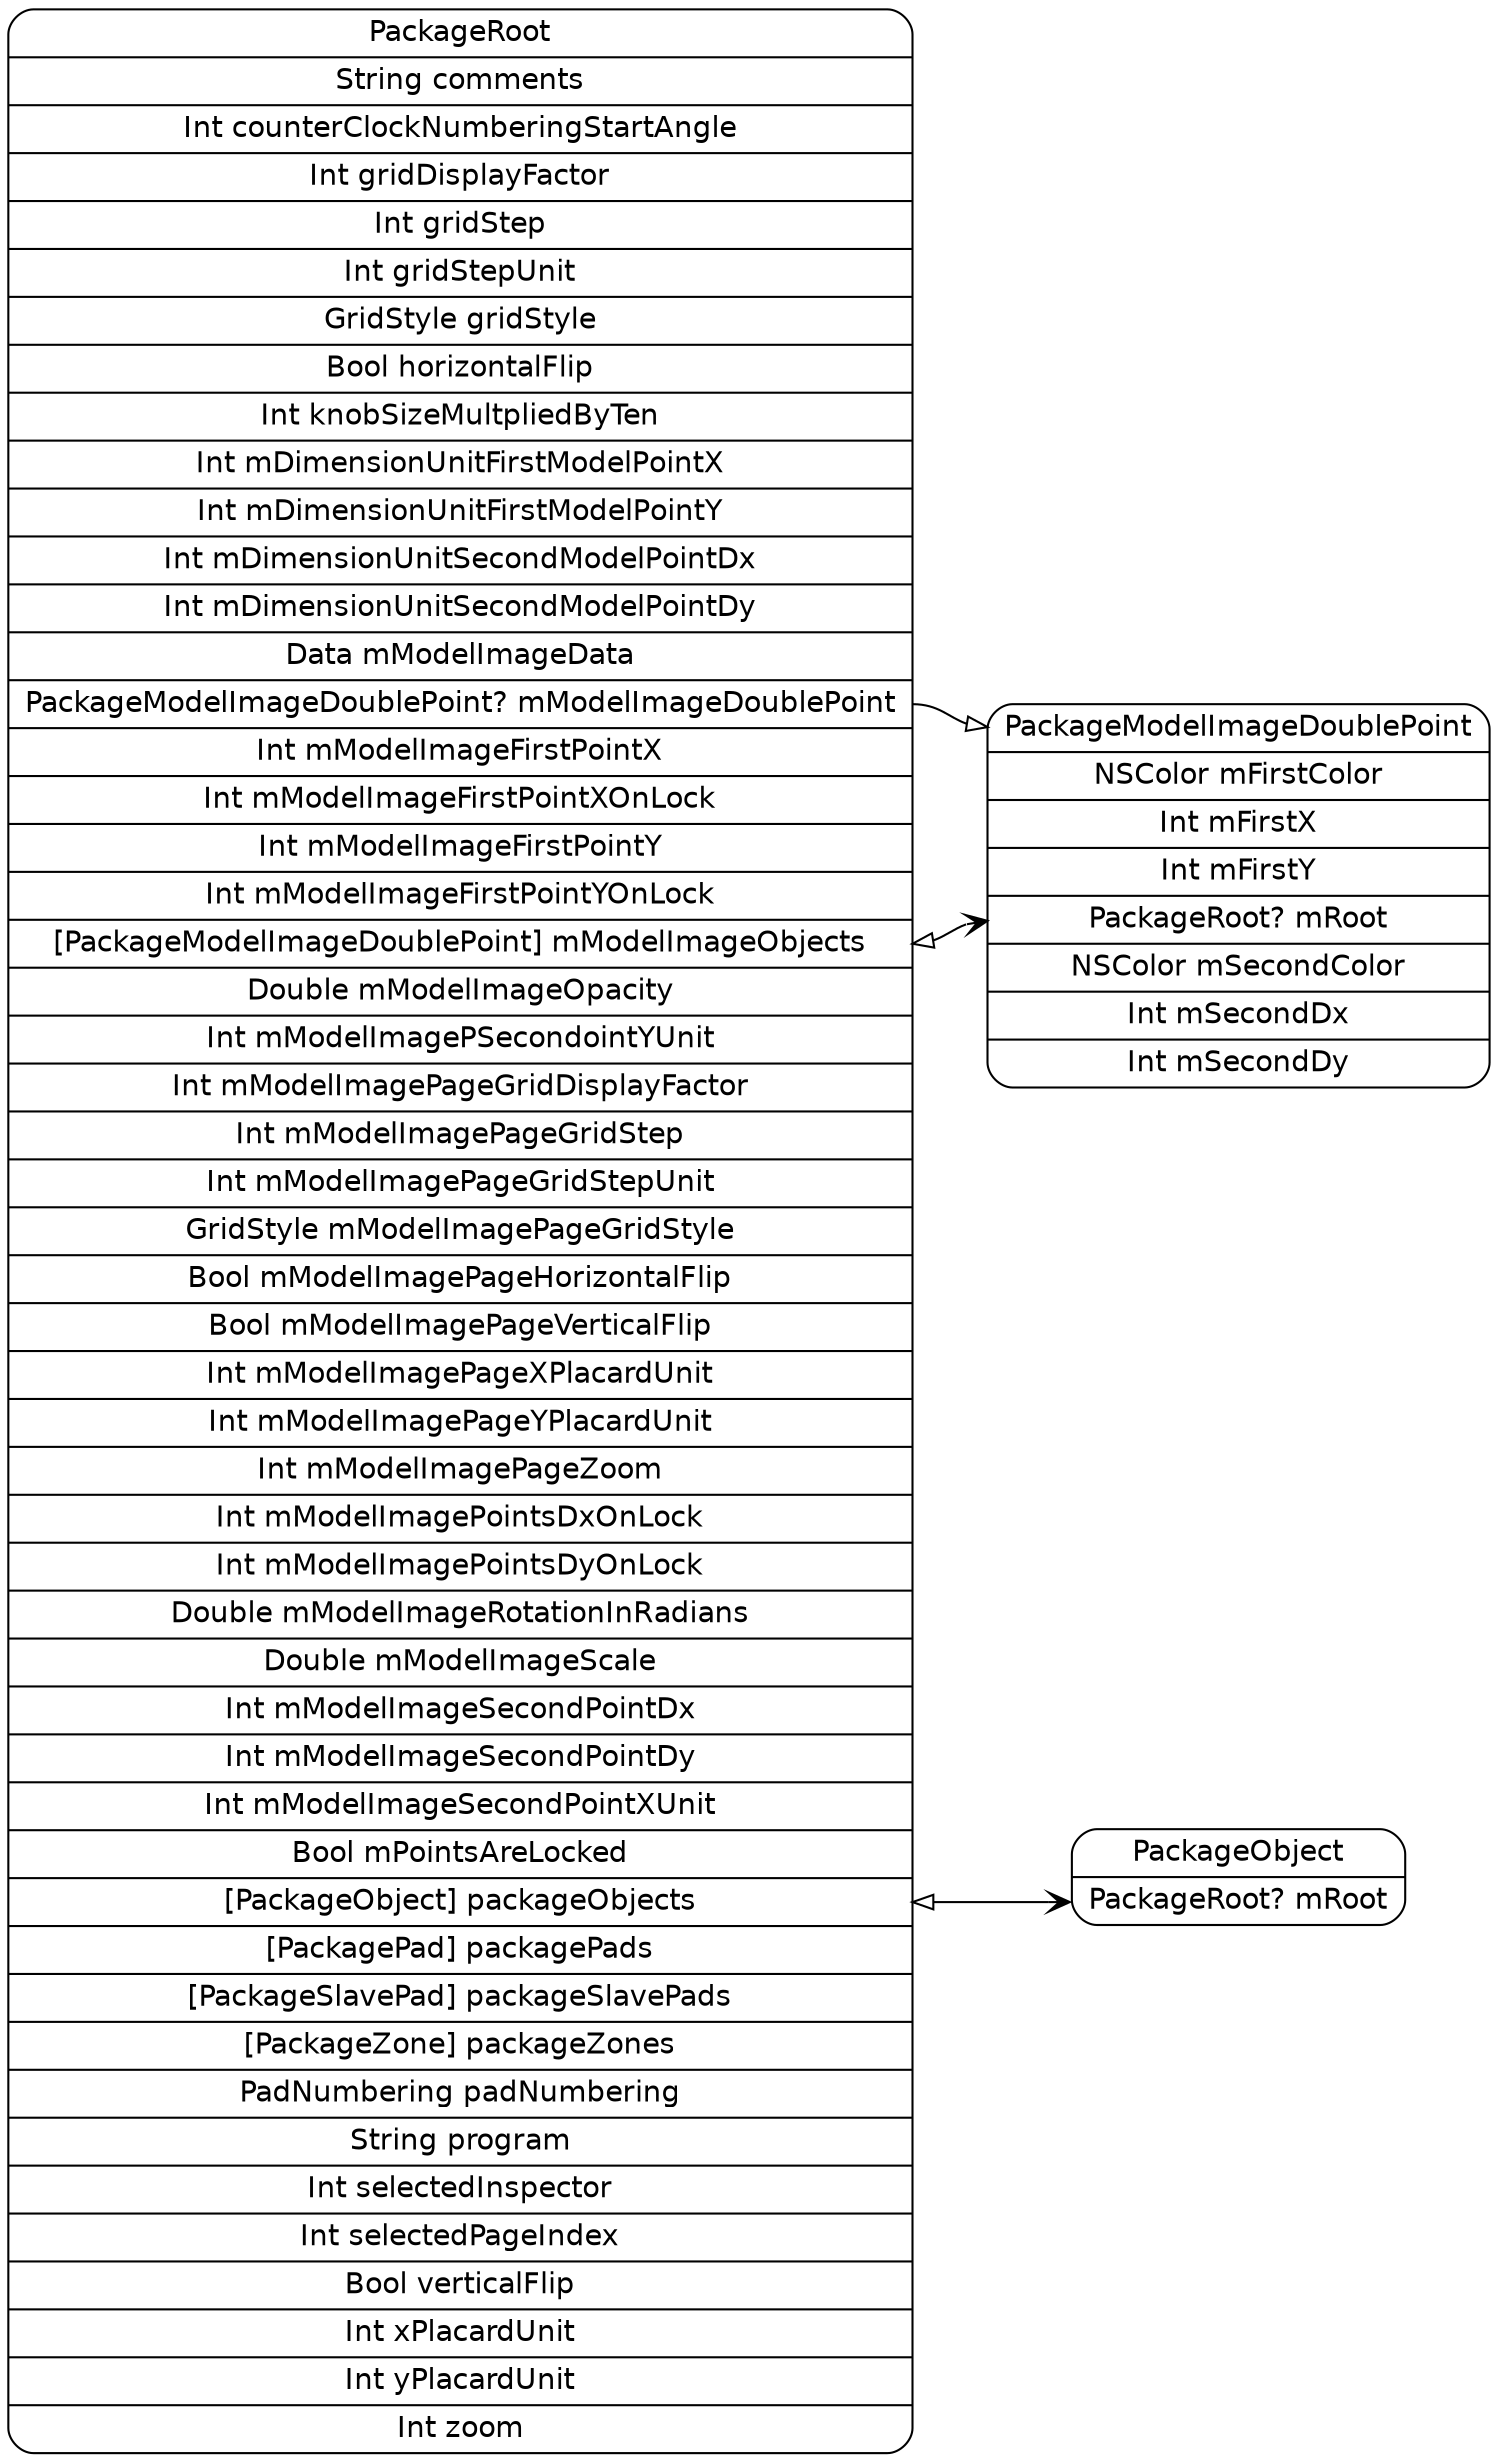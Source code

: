 digraph G {
  rankdir=LR ;
  node [shape=record fontname=helvetica style=rounded] ;
  PackageRoot[label="<PackageRoot>PackageRoot|String comments|Int counterClockNumberingStartAngle|Int gridDisplayFactor|Int gridStep|Int gridStepUnit|GridStyle gridStyle|Bool horizontalFlip|Int knobSizeMultpliedByTen|Int mDimensionUnitFirstModelPointX|Int mDimensionUnitFirstModelPointY|Int mDimensionUnitSecondModelPointDx|Int mDimensionUnitSecondModelPointDy|Data mModelImageData|<mModelImageDoublePoint>PackageModelImageDoublePoint? mModelImageDoublePoint|Int mModelImageFirstPointX|Int mModelImageFirstPointXOnLock|Int mModelImageFirstPointY|Int mModelImageFirstPointYOnLock|<mModelImageObjects>[PackageModelImageDoublePoint] mModelImageObjects|Double mModelImageOpacity|Int mModelImagePSecondointYUnit|Int mModelImagePageGridDisplayFactor|Int mModelImagePageGridStep|Int mModelImagePageGridStepUnit|GridStyle mModelImagePageGridStyle|Bool mModelImagePageHorizontalFlip|Bool mModelImagePageVerticalFlip|Int mModelImagePageXPlacardUnit|Int mModelImagePageYPlacardUnit|Int mModelImagePageZoom|Int mModelImagePointsDxOnLock|Int mModelImagePointsDyOnLock|Double mModelImageRotationInRadians|Double mModelImageScale|Int mModelImageSecondPointDx|Int mModelImageSecondPointDy|Int mModelImageSecondPointXUnit|Bool mPointsAreLocked|<packageObjects>[PackageObject] packageObjects|<packagePads>[PackagePad] packagePads|<packageSlavePads>[PackageSlavePad] packageSlavePads|<packageZones>[PackageZone] packageZones|PadNumbering padNumbering|String program|Int selectedInspector|Int selectedPageIndex|Bool verticalFlip|Int xPlacardUnit|Int yPlacardUnit|Int zoom"] ;
  PackageObject[label="<PackageObject>PackageObject|<mRoot>PackageRoot? mRoot"] ;
  PackageModelImageDoublePoint[label="<PackageModelImageDoublePoint>PackageModelImageDoublePoint|NSColor mFirstColor|Int mFirstX|Int mFirstY|<mRoot>PackageRoot? mRoot|NSColor mSecondColor|Int mSecondDx|Int mSecondDy"] ;
  PackageRoot:mModelImageDoublePoint -> PackageModelImageDoublePoint:PackageModelImageDoublePoint [dir=both arrowtail=none arrowhead=onormal] ;
  PackageRoot:mModelImageObjects -> PackageModelImageDoublePoint:mRoot [dir=both arrowtail=onormal arrowhead=vee] ;
  PackageRoot:packageObjects -> PackageObject:mRoot [dir=both arrowtail=onormal arrowhead=vee] ;
}
